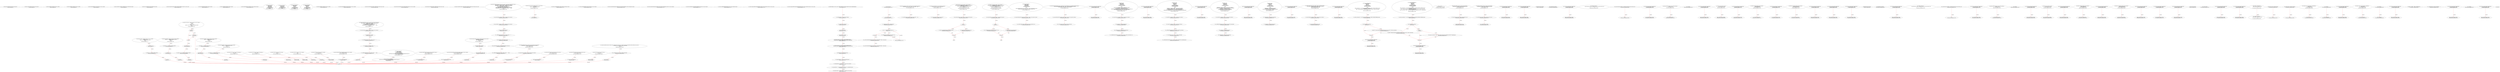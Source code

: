 digraph  {
13 [label="2_ function name() external view returns (string memory);\n13-function_definition-3-3", method="name()", type_label=function_definition];
21 [label="3_ function symbol() external view returns (string memory);\n21-function_definition-4-4", method="symbol()", type_label=function_definition];
29 [label="4_ function granularity() external view returns (uint256);\n29-function_definition-5-5", method="granularity()", type_label=function_definition];
37 [label="5_ function totalSupply() external view returns (uint256);\n37-function_definition-6-6", method="totalSupply()", type_label=function_definition];
45 [label="6_ function balanceOf(address owner) external view returns (uint256);\n45-function_definition-7-7", method="balanceOf(address owner)", type_label=function_definition];
57 [label="7_ function send(address recipient, uint256 amount, bytes calldata data) external;\n57-function_definition-8-8", method="send(address recipient,uint256 amount,bytes calldata data)", type_label=function_definition];
72 [label="8_ function burn(uint256 amount, bytes calldata data) external;\n72-function_definition-9-9", method="burn(uint256 amount,bytes calldata data)", type_label=function_definition];
83 [label="9_ function isOperatorFor(address operator, address tokenHolder) external view returns (bool);\n83-function_definition-10-10", method="isOperatorFor(address operator,address tokenHolder)", type_label=function_definition];
99 [label="10_ function authorizeOperator(address operator) external;\n99-function_definition-11-11", method="authorizeOperator(address operator)", type_label=function_definition];
106 [label="11_ function revokeOperator(address operator) external;\n106-function_definition-12-12", method="revokeOperator(address operator)", type_label=function_definition];
113 [label="12_ function defaultOperators() external view returns (address[] memory);\n113-function_definition-13-13", method="defaultOperators()", type_label=function_definition];
122 [label="13_ function operatorSend(\n        address sender,\n        address recipient,\n        uint256 amount,\n        bytes calldata data,\n        bytes calldata operatorData\n    ) external;\n122-function_definition-14-20", method="operatorSend(address sender,address recipient,uint256 amount,bytes calldata data,bytes calldata operatorData)", type_label=function_definition];
145 [label="20_ function operatorBurn(\n        address account,\n        uint256 amount,\n        bytes calldata data,\n        bytes calldata operatorData\n    ) external;\n145-function_definition-21-26", method="operatorBurn(address account,uint256 amount,bytes calldata data,bytes calldata operatorData)", type_label=function_definition];
257 [label="40_ function tokensReceived(\n        address operator,\n        address from,\n        address to,\n        uint amount,\n        bytes calldata userData,\n        bytes calldata operatorData\n    ) external;\n257-function_definition-41-48", method="tokensReceived(address operator,address from,address to,uint amount,bytes calldata userData,bytes calldata operatorData)", type_label=function_definition];
287 [label="50_ function tokensToSend(\n        address operator,\n        address from,\n        address to,\n        uint amount,\n        bytes calldata userData,\n        bytes calldata operatorData\n    ) external;\n287-function_definition-51-58", method="tokensToSend(address operator,address from,address to,uint amount,bytes calldata userData,bytes calldata operatorData)", type_label=function_definition];
317 [label="60_ function totalSupply() external view returns (uint256);\n317-function_definition-61-61", method="totalSupply()", type_label=function_definition];
325 [label="61_ function balanceOf(address account) external view returns (uint256);\n325-function_definition-62-62", method="balanceOf(address account)", type_label=function_definition];
337 [label="62_ function transfer(address recipient, uint256 amount) external returns (bool);\n337-function_definition-63-63", method="transfer(address recipient,uint256 amount)", type_label=function_definition];
352 [label="63_ function allowance(address owner, address spender) external view returns (uint256);\n352-function_definition-64-64", method="allowance(address owner,address spender)", type_label=function_definition];
368 [label="64_ function approve(address spender, uint256 amount) external returns (bool);\n368-function_definition-65-65", method="approve(address spender,uint256 amount)", type_label=function_definition];
383 [label="65_ function transferFrom(address sender, address recipient, uint256 amount) external returns (bool);\n383-function_definition-66-66", method="transferFrom(address sender,address recipient,uint256 amount)", type_label=function_definition];
433 [label="70_ function add(uint256 a, uint256 b) internal pure returns (uint256) {\n        uint256 c = a + b;\n        require(c >= a, \"SafeMath: addition overflow\");\n        return c;\n    }\n433-function_definition-71-75", method="add(uint256 a,uint256 b)", type_label=function_definition];
450 [label="71_ uint256 c = a + b;\n450-new_variable-72-72", method="add(uint256 a,uint256 b)", type_label=new_variable];
458 [label="72_ require(c >= a, \"SafeMath: addition overflow\");\n458-expression_statement-73-73", method="add(uint256 a,uint256 b)", type_label=expression_statement];
468 [label="73_ return c;\n468-return-74-74", method="add(uint256 a,uint256 b)", type_label=return];
470 [label="75_ function sub(uint256 a, uint256 b) internal pure returns (uint256) {\n        require(b <= a, \"SafeMath: subtraction overflow\");\n        uint256 c = a - b;\n        return c;\n    }\n470-function_definition-76-80", method="sub(uint256 a,uint256 b)", type_label=function_definition];
487 [label="76_ require(b <= a, \"SafeMath: subtraction overflow\");\n487-expression_statement-77-77", method="sub(uint256 a,uint256 b)", type_label=expression_statement];
497 [label="77_ uint256 c = a - b;\n497-new_variable-78-78", method="sub(uint256 a,uint256 b)", type_label=new_variable];
505 [label="78_ return c;\n505-return-79-79", method="sub(uint256 a,uint256 b)", type_label=return];
507 [label="80_ function mul(uint256 a, uint256 b) internal pure returns (uint256) {\n        if (a == 0) {\n            return 0;\n        }\n        uint256 c = a * b;\n        require(c / a == b, \"SafeMath: multiplication overflow\");\n        return c;\n    }\n507-function_definition-81-88", method="mul(uint256 a,uint256 b)", type_label=function_definition];
524 [label="81_ if_a == 0\n524-if-82-84", method="mul(uint256 a,uint256 b)", type_label=if];
3849 [label="81_ end_if", method="mul(uint256 a,uint256 b)", type_label=end_if];
529 [label="82_ return 0;\n529-return-83-83", method="mul(uint256 a,uint256 b)", type_label=return];
531 [label="84_ uint256 c = a * b;\n531-new_variable-85-85", method="mul(uint256 a,uint256 b)", type_label=new_variable];
539 [label="85_ require(c / a == b, \"SafeMath: multiplication overflow\");\n539-expression_statement-86-86", method="mul(uint256 a,uint256 b)", type_label=expression_statement];
551 [label="86_ return c;\n551-return-87-87", method="mul(uint256 a,uint256 b)", type_label=return];
553 [label="88_ function div(uint256 a, uint256 b) internal pure returns (uint256) {\n        require(b > 0, \"SafeMath: division by zero\");\n        uint256 c = a / b;\n        return c;\n    }\n553-function_definition-89-93", method="div(uint256 a,uint256 b)", type_label=function_definition];
570 [label="89_ require(b > 0, \"SafeMath: division by zero\");\n570-expression_statement-90-90", method="div(uint256 a,uint256 b)", type_label=expression_statement];
580 [label="90_ uint256 c = a / b;\n580-new_variable-91-91", method="div(uint256 a,uint256 b)", type_label=new_variable];
588 [label="91_ return c;\n588-return-92-92", method="div(uint256 a,uint256 b)", type_label=return];
590 [label="93_ function mod(uint256 a, uint256 b) internal pure returns (uint256) {\n        require(b != 0, \"SafeMath: modulo by zero\");\n        return a % b;\n    }\n590-function_definition-94-97", method="mod(uint256 a,uint256 b)", type_label=function_definition];
607 [label="94_ require(b != 0, \"SafeMath: modulo by zero\");\n607-expression_statement-95-95", method="mod(uint256 a,uint256 b)", type_label=expression_statement];
617 [label="95_ return a % b;\n617-return-96-96", method="mod(uint256 a,uint256 b)", type_label=return];
624 [label="99_ function isContract(address account) internal view returns (bool) {\n        uint256 size;\n        assembly { size := extcodesize(account) }\n        return size > 0;\n    }\n624-function_definition-100-104", method="isContract(address account)", type_label=function_definition];
637 [label="100_ uint256 size;\n637-new_variable-101-101", method="isContract(address account)", type_label=new_variable];
652 [label="102_ return size > 0;\n652-return-103-103", method="isContract(address account)", type_label=return];
659 [label="106_ function setManager(address account, address newManager) external;\n659-function_definition-107-107", method="setManager(address account,address newManager)", type_label=function_definition];
670 [label="107_ function getManager(address account) external view returns (address);\n670-function_definition-108-108", method="getManager(address account)", type_label=function_definition];
682 [label="108_ function setInterfaceImplementer(address account, bytes32 interfaceHash, address implementer) external;\n682-function_definition-109-109", method="setInterfaceImplementer(address account,bytes32 interfaceHash,address implementer)", type_label=function_definition];
697 [label="109_ function getInterfaceImplementer(address account, bytes32 interfaceHash) external view returns (address);\n697-function_definition-110-110", method="getInterfaceImplementer(address account,bytes32 interfaceHash)", type_label=function_definition];
713 [label="110_ function interfaceHash(string calldata interfaceName) external pure returns (bytes32);\n713-function_definition-111-111", method="interfaceHash(string calldata interfaceName)", type_label=function_definition];
725 [label="111_ function updateERC165Cache(address account, bytes4 interfaceId) external;\n725-function_definition-112-112", method="updateERC165Cache(address account,bytes4 interfaceId)", type_label=function_definition];
736 [label="112_ function implementsERC165Interface(address account, bytes4 interfaceId) external view returns (bool);\n736-function_definition-113-113", method="implementsERC165Interface(address account,bytes4 interfaceId)", type_label=function_definition];
752 [label="113_ function implementsERC165InterfaceNoCache(address account, bytes4 interfaceId) external view returns (bool);\n752-function_definition-114-114", method="implementsERC165InterfaceNoCache(address account,bytes4 interfaceId)", type_label=function_definition];
811 [label="120_ IERC1820Registry private _erc1820 = IERC1820Registry(0x1820a4B7618BdE71Dce8cdc73aAB6C95905faD24);\n811-new_variable-121-121", method="", type_label=new_variable];
821 [label="121_ mapping(address => uint256) private _balances;\n821-new_variable-122-122", method="", type_label=new_variable];
828 [label="122_ uint256 private _totalSupply;\n828-new_variable-123-123", method="", type_label=new_variable];
833 [label="123_ string private _name;\n833-new_variable-124-124", method="", type_label=new_variable];
838 [label="124_ string private _symbol;\n838-new_variable-125-125", method="", type_label=new_variable];
843 [label="125_ bytes32 constant private TOKENS_SENDER_INTERFACE_HASH =\n        0x29ddb589b1fb5fc7cf394961c1adf5f8c6454761adf795e67fe149f658abe895;\n843-new_variable-126-127", method="", type_label=new_variable];
849 [label="127_ bytes32 constant private TOKENS_RECIPIENT_INTERFACE_HASH =\n        0xb281fc8c12954d22544db45de3159a39272895b169a852b314f9cc762e44c53b;\n849-new_variable-128-129", method="", type_label=new_variable];
855 [label="129_ address[] private _defaultOperatorsArray;\n855-new_variable-130-130", method="", type_label=new_variable];
861 [label="130_ mapping(address => bool) private _defaultOperators;\n861-new_variable-131-131", method="", type_label=new_variable];
868 [label="131_ mapping(address => mapping(address => bool)) private _operators;\n868-new_variable-132-132", method="", type_label=new_variable];
877 [label="132_ mapping(address => mapping(address => bool)) private _revokedDefaultOperators;\n877-new_variable-133-133", method="", type_label=new_variable];
886 [label="133_ mapping (address => mapping (address => uint256)) private _allowances;\n886-new_variable-134-134", method="", type_label=new_variable];
910 [label="139_ _name = name;\n910-expression_statement-140-140", method="", type_label=expression_statement];
914 [label="140_ _symbol = symbol;\n914-expression_statement-141-141", method="", type_label=expression_statement];
918 [label="141_ _defaultOperatorsArray = defaultOperators;\n918-expression_statement-142-142", method="", type_label=expression_statement];
922 [label="142_ for(i < _defaultOperatorsArray.length;;i++)\n922-for-143-145", method="", type_label=for];
4247 [label="142_ end_loop", method="", type_label=end_loop];
935 [label="142_ i++\n935-expression_statement-143-143", method="", type_label=expression_statement];
938 [label="143_ _defaultOperators[_defaultOperatorsArray[i]] = true;\n938-expression_statement-144-144", method="", type_label=expression_statement];
947 [label="145_ _erc1820.setInterfaceImplementer(address(this), keccak256(\"ERC777Token\"), address(this));\n947-expression_statement-146-146", method="", type_label=expression_statement];
966 [label="146_ _erc1820.setInterfaceImplementer(address(this), keccak256(\"ERC20Token\"), address(this));\n966-expression_statement-147-147", method="", type_label=expression_statement];
985 [label="148_ function name() public view returns (string memory) {\n        return _name;\n    }\n985-function_definition-149-151", method="name()", type_label=function_definition];
994 [label="149_ return _name;\n994-return-150-150", method="name()", type_label=return];
996 [label="151_ function symbol() public view returns (string memory) {\n        return _symbol;\n    }\n996-function_definition-152-154", method="symbol()", type_label=function_definition];
1005 [label="152_ return _symbol;\n1005-return-153-153", method="symbol()", type_label=return];
1007 [label="154_ function decimals() public pure returns (uint8) {\n        return 18;\n    }\n1007-function_definition-155-157", method="decimals()", type_label=function_definition];
1016 [label="155_ return 18;\n1016-return-156-156", method="decimals()", type_label=return];
1018 [label="157_ function granularity() public view returns (uint256) {\n        return 1;\n    }\n1018-function_definition-158-160", method="granularity()", type_label=function_definition];
1027 [label="158_ return 1;\n1027-return-159-159", method="granularity()", type_label=return];
1029 [label="160_ function totalSupply() public view returns (uint256) {\n        return _totalSupply;\n    }\n1029-function_definition-161-163", method="totalSupply()", type_label=function_definition];
1038 [label="161_ return _totalSupply;\n1038-return-162-162", method="totalSupply()", type_label=return];
1040 [label="163_ function balanceOf(address tokenHolder) public view returns (uint256) {\n        return _balances[tokenHolder];\n    }\n1040-function_definition-164-166", method="balanceOf(address tokenHolder)", type_label=function_definition];
1053 [label="164_ return _balances[tokenHolder];\n1053-return-165-165", method="balanceOf(address tokenHolder)", type_label=return];
1057 [label="166_ function send(address recipient, uint256 amount, bytes calldata data) external {\n        _send(msg.sender, msg.sender, recipient, amount, data, \"\", true);\n    }\n1057-function_definition-167-169", method="send(address recipient,uint256 amount,bytes calldata data)", type_label=function_definition];
1073 [label="167_ _send(msg.sender, msg.sender, recipient, amount, data, \"\", true);\n1073-expression_statement-168-168", method="send(address recipient,uint256 amount,bytes calldata data)", type_label=expression_statement];
1096 [label="169_ function transfer(address recipient, uint256 amount) external returns (bool) {\n        require(recipient != address(0), \"ERC777: transfer to the zero address\");\n        address from = msg.sender;\n        _callTokensToSend(from, from, recipient, amount, \"\", \"\");\n        _move(from, from, recipient, amount, \"\", \"\");\n        _callTokensReceived(from, from, recipient, amount, \"\", \"\", false);\n        return true;\n    }\n1096-function_definition-170-177", method="transfer(address recipient,uint256 amount)", type_label=function_definition];
1112 [label="170_ require(recipient != address(0), \"ERC777: transfer to the zero address\");\n1112-expression_statement-171-171", method="transfer(address recipient,uint256 amount)", type_label=expression_statement];
1124 [label="171_ address from = msg.sender;\n1124-new_variable-172-172", method="transfer(address recipient,uint256 amount)", type_label=new_variable];
1132 [label="172_ _callTokensToSend(from, from, recipient, amount, \"\", \"\");\n1132-expression_statement-173-173", method="transfer(address recipient,uint256 amount)", type_label=expression_statement];
1149 [label="173_ _move(from, from, recipient, amount, \"\", \"\");\n1149-expression_statement-174-174", method="transfer(address recipient,uint256 amount)", type_label=expression_statement];
1166 [label="174_ _callTokensReceived(from, from, recipient, amount, \"\", \"\", false);\n1166-expression_statement-175-175", method="transfer(address recipient,uint256 amount)", type_label=expression_statement];
1186 [label="175_ return true;\n1186-return-176-176", method="transfer(address recipient,uint256 amount)", type_label=return];
1189 [label="177_ function burn(uint256 amount, bytes calldata data) external {\n        _burn(msg.sender, msg.sender, amount, data, \"\");\n    }\n1189-function_definition-178-180", method="burn(uint256 amount,bytes calldata data)", type_label=function_definition];
1201 [label="178_ _burn(msg.sender, msg.sender, amount, data, \"\");\n1201-expression_statement-179-179", method="burn(uint256 amount,bytes calldata data)", type_label=expression_statement];
1219 [label="180_ function isOperatorFor(\n        address operator,\n        address tokenHolder\n    ) public view returns (bool) {\n        return operator == tokenHolder ||\n            (_defaultOperators[operator] && !_revokedDefaultOperators[tokenHolder][operator]) ||\n            _operators[tokenHolder][operator];\n    }\n1219-function_definition-181-188", method="isOperatorFor(address operator,address tokenHolder)", type_label=function_definition];
1236 [label="184_ return operator == tokenHolder ||\n            (_defaultOperators[operator] && !_revokedDefaultOperators[tokenHolder][operator]) ||\n            _operators[tokenHolder][operator];\n1236-return-185-187", method="isOperatorFor(address operator,address tokenHolder)", type_label=return];
1258 [label="188_ function authorizeOperator(address operator) external {\n        require(msg.sender != operator, \"ERC777: authorizing self as operator\");\n        if (_defaultOperators[operator]) {\n            delete _revokedDefaultOperators[msg.sender][operator];\n        } else {\n            _operators[msg.sender][operator] = true;\n        }\n        emit AuthorizedOperator(operator, msg.sender);\n    }\n1258-function_definition-189-197", method="authorizeOperator(address operator)", type_label=function_definition];
1266 [label="189_ require(msg.sender != operator, \"ERC777: authorizing self as operator\");\n1266-expression_statement-190-190", method="authorizeOperator(address operator)", type_label=expression_statement];
1278 [label="190_ if\n1278-if-191-195", method="authorizeOperator(address operator)", type_label=if];
4603 [label="190_ end_if", method="authorizeOperator(address operator)", type_label=end_if];
1283 [label="191_ delete _revokedDefaultOperators[msg.sender][operator];\n1283-expression_statement-192-192", method="authorizeOperator(address operator)", type_label=expression_statement];
1293 [label="193_ _operators[msg.sender][operator] = true;\n1293-expression_statement-194-194", method="authorizeOperator(address operator)", type_label=expression_statement];
1312 [label="197_ function revokeOperator(address operator) external {\n        require(operator != msg.sender, \"ERC777: revoking self as operator\");\n        if (_defaultOperators[operator]) {\n            _revokedDefaultOperators[msg.sender][operator] = true;\n        } else {\n            delete _operators[msg.sender][operator];\n        }\n        emit RevokedOperator(operator, msg.sender);\n    }\n1312-function_definition-198-206", method="revokeOperator(address operator)", type_label=function_definition];
1320 [label="198_ require(operator != msg.sender, \"ERC777: revoking self as operator\");\n1320-expression_statement-199-199", method="revokeOperator(address operator)", type_label=expression_statement];
1332 [label="199_ if\n1332-if-200-204", method="revokeOperator(address operator)", type_label=if];
4657 [label="199_ end_if", method="revokeOperator(address operator)", type_label=end_if];
1337 [label="200_ _revokedDefaultOperators[msg.sender][operator] = true;\n1337-expression_statement-201-201", method="revokeOperator(address operator)", type_label=expression_statement];
1349 [label="202_ delete _operators[msg.sender][operator];\n1349-expression_statement-203-203", method="revokeOperator(address operator)", type_label=expression_statement];
1366 [label="206_ function defaultOperators() public view returns (address[] memory) {\n        return _defaultOperatorsArray;\n    }\n1366-function_definition-207-209", method="defaultOperators()", type_label=function_definition];
1376 [label="207_ return _defaultOperatorsArray;\n1376-return-208-208", method="defaultOperators()", type_label=return];
1378 [label="209_ function operatorSend(\n        address sender,\n        address recipient,\n        uint256 amount,\n        bytes calldata data,\n        bytes calldata operatorData\n    )\n    external\n    {\n        require(isOperatorFor(msg.sender, sender), \"ERC777: caller is not an operator for holder\");\n        _send(msg.sender, sender, recipient, amount, data, operatorData, true);\n    }\n1378-function_definition-210-221", method="operatorSend(address sender,address recipient,uint256 amount,bytes calldata data,bytes calldata operatorData)", type_label=function_definition];
1402 [label="218_ require(isOperatorFor(msg.sender, sender), \"ERC777: caller is not an operator for holder\");\n1402-expression_statement-219-219", method="operatorSend(address sender,address recipient,uint256 amount,bytes calldata data,bytes calldata operatorData)", type_label=expression_statement];
1417 [label="219_ _send(msg.sender, sender, recipient, amount, data, operatorData, true);\n1417-expression_statement-220-220", method="operatorSend(address sender,address recipient,uint256 amount,bytes calldata data,bytes calldata operatorData)", type_label=expression_statement];
1437 [label="221_ function operatorBurn(address account, uint256 amount, bytes calldata data, bytes calldata operatorData) external {\n        require(isOperatorFor(msg.sender, account), \"ERC777: caller is not an operator for holder\");\n        _burn(msg.sender, account, amount, data, operatorData);\n    }\n1437-function_definition-222-225", method="operatorBurn(address account,uint256 amount,bytes calldata data,bytes calldata operatorData)", type_label=function_definition];
1457 [label="222_ require(isOperatorFor(msg.sender, account), \"ERC777: caller is not an operator for holder\");\n1457-expression_statement-223-223", method="operatorBurn(address account,uint256 amount,bytes calldata data,bytes calldata operatorData)", type_label=expression_statement];
1472 [label="223_ _burn(msg.sender, account, amount, data, operatorData);\n1472-expression_statement-224-224", method="operatorBurn(address account,uint256 amount,bytes calldata data,bytes calldata operatorData)", type_label=expression_statement];
1487 [label="225_ function allowance(address holder, address spender) public view returns (uint256) {\n        return _allowances[holder][spender];\n    }\n1487-function_definition-226-228", method="allowance(address holder,address spender)", type_label=function_definition];
1504 [label="226_ return _allowances[holder][spender];\n1504-return-227-227", method="allowance(address holder,address spender)", type_label=return];
1510 [label="228_ function approve(address spender, uint256 value) external returns (bool) {\n        address holder = msg.sender;\n        _approve(holder, spender, value);\n        return true;\n    }\n1510-function_definition-229-233", method="approve(address spender,uint256 value)", type_label=function_definition];
1526 [label="229_ address holder = msg.sender;\n1526-new_variable-230-230", method="approve(address spender,uint256 value)", type_label=new_variable];
1534 [label="230_ _approve(holder, spender, value);\n1534-expression_statement-231-231", method="approve(address spender,uint256 value)", type_label=expression_statement];
1543 [label="231_ return true;\n1543-return-232-232", method="approve(address spender,uint256 value)", type_label=return];
1546 [label="233_ function transferFrom(address holder, address recipient, uint256 amount) external returns (bool) {\n        require(recipient != address(0), \"ERC777: transfer to the zero address\");\n        require(holder != address(0), \"ERC777: transfer from the zero address\");\n        address spender = msg.sender;\n        _callTokensToSend(spender, holder, recipient, amount, \"\", \"\");\n        _move(spender, holder, recipient, amount, \"\", \"\");\n        _approve(holder, spender, _allowances[holder][spender].sub(amount));\n        _callTokensReceived(spender, holder, recipient, amount, \"\", \"\", false);\n        return true;\n    }\n1546-function_definition-234-243", method="transferFrom(address holder,address recipient,uint256 amount)", type_label=function_definition];
1566 [label="234_ require(recipient != address(0), \"ERC777: transfer to the zero address\");\n1566-expression_statement-235-235", method="transferFrom(address holder,address recipient,uint256 amount)", type_label=expression_statement];
1578 [label="235_ require(holder != address(0), \"ERC777: transfer from the zero address\");\n1578-expression_statement-236-236", method="transferFrom(address holder,address recipient,uint256 amount)", type_label=expression_statement];
1590 [label="236_ address spender = msg.sender;\n1590-new_variable-237-237", method="transferFrom(address holder,address recipient,uint256 amount)", type_label=new_variable];
1598 [label="237_ _callTokensToSend(spender, holder, recipient, amount, \"\", \"\");\n1598-expression_statement-238-238", method="transferFrom(address holder,address recipient,uint256 amount)", type_label=expression_statement];
1615 [label="238_ _move(spender, holder, recipient, amount, \"\", \"\");\n1615-expression_statement-239-239", method="transferFrom(address holder,address recipient,uint256 amount)", type_label=expression_statement];
1632 [label="239_ _approve(holder, spender, _allowances[holder][spender].sub(amount));\n1632-expression_statement-240-240", method="transferFrom(address holder,address recipient,uint256 amount)", type_label=expression_statement];
1650 [label="240_ _callTokensReceived(spender, holder, recipient, amount, \"\", \"\", false);\n1650-expression_statement-241-241", method="transferFrom(address holder,address recipient,uint256 amount)", type_label=expression_statement];
1670 [label="241_ return true;\n1670-return-242-242", method="transferFrom(address holder,address recipient,uint256 amount)", type_label=return];
1673 [label="243_ function bug_unchk_send18() payable public{\n      msg.sender.transfer(1 ether);}\n1673-function_definition-244-245", method="bug_unchk_send18()", type_label=function_definition];
1678 [label="244_ msg.sender.transfer(1 ether);\n1678-expression_statement-245-245", method="bug_unchk_send18()", type_label=expression_statement];
1688 [label="245_ function _mint(\n        address operator,\n        address account,\n        uint256 amount,\n        bytes memory userData,\n        bytes memory operatorData\n    )\n    internal\n    {\n        require(account != address(0), \"ERC777: mint to the zero address\");\n        _totalSupply = _totalSupply.add(amount);\n        _balances[account] = _balances[account].add(amount);\n        _callTokensReceived(operator, address(0), account, amount, userData, operatorData, true);\n        emit Minted(operator, account, amount, userData, operatorData);\n        emit Transfer(address(0), account, amount);\n    }\n1688-function_definition-246-261", method="_mint(address operator,address account,uint256 amount,bytes memory userData,bytes memory operatorData)", type_label=function_definition];
1712 [label="254_ require(account != address(0), \"ERC777: mint to the zero address\");\n1712-expression_statement-255-255", method="_mint(address operator,address account,uint256 amount,bytes memory userData,bytes memory operatorData)", type_label=expression_statement];
1724 [label="255_ _totalSupply = _totalSupply.add(amount);\n1724-expression_statement-256-256", method="_mint(address operator,address account,uint256 amount,bytes memory userData,bytes memory operatorData)", type_label=expression_statement];
1733 [label="256_ _balances[account] = _balances[account].add(amount);\n1733-expression_statement-257-257", method="_mint(address operator,address account,uint256 amount,bytes memory userData,bytes memory operatorData)", type_label=expression_statement];
1746 [label="257_ _callTokensReceived(operator, address(0), account, amount, userData, operatorData, true);\n1746-expression_statement-258-258", method="_mint(address operator,address account,uint256 amount,bytes memory userData,bytes memory operatorData)", type_label=expression_statement];
1788 [label="261_ function bug_unchk_send29() payable public{\n      msg.sender.transfer(1 ether);}\n1788-function_definition-262-263", method="bug_unchk_send29()", type_label=function_definition];
1793 [label="262_ msg.sender.transfer(1 ether);\n1793-expression_statement-263-263", method="bug_unchk_send29()", type_label=expression_statement];
1803 [label="263_ function _send(\n        address operator,\n        address from,\n        address to,\n        uint256 amount,\n        bytes memory userData,\n        bytes memory operatorData,\n        bool requireReceptionAck\n    )\n        private\n    {\n        require(from != address(0), \"ERC777: send from the zero address\");\n        require(to != address(0), \"ERC777: send to the zero address\");\n        _callTokensToSend(operator, from, to, amount, userData, operatorData);\n        _move(operator, from, to, amount, userData, operatorData);\n        _callTokensReceived(operator, from, to, amount, userData, operatorData, requireReceptionAck);\n    }\n1803-function_definition-264-280", method="_send(address operator,address from,address to,uint256 amount,bytes memory userData,bytes memory operatorData,bool requireReceptionAck)", type_label=function_definition];
1835 [label="274_ require(from != address(0), \"ERC777: send from the zero address\");\n1835-expression_statement-275-275", method="_send(address operator,address from,address to,uint256 amount,bytes memory userData,bytes memory operatorData,bool requireReceptionAck)", type_label=expression_statement];
1847 [label="275_ require(to != address(0), \"ERC777: send to the zero address\");\n1847-expression_statement-276-276", method="_send(address operator,address from,address to,uint256 amount,bytes memory userData,bytes memory operatorData,bool requireReceptionAck)", type_label=expression_statement];
1859 [label="276_ _callTokensToSend(operator, from, to, amount, userData, operatorData);\n1859-expression_statement-277-277", method="_send(address operator,address from,address to,uint256 amount,bytes memory userData,bytes memory operatorData,bool requireReceptionAck)", type_label=expression_statement];
1874 [label="277_ _move(operator, from, to, amount, userData, operatorData);\n1874-expression_statement-278-278", method="_send(address operator,address from,address to,uint256 amount,bytes memory userData,bytes memory operatorData,bool requireReceptionAck)", type_label=expression_statement];
1889 [label="278_ _callTokensReceived(operator, from, to, amount, userData, operatorData, requireReceptionAck);\n1889-expression_statement-279-279", method="_send(address operator,address from,address to,uint256 amount,bytes memory userData,bytes memory operatorData,bool requireReceptionAck)", type_label=expression_statement];
1906 [label="280_ function bug_unchk_send6() payable public{\n      msg.sender.transfer(1 ether);}\n1906-function_definition-281-282", method="bug_unchk_send6()", type_label=function_definition];
1911 [label="281_ msg.sender.transfer(1 ether);\n1911-expression_statement-282-282", method="bug_unchk_send6()", type_label=expression_statement];
1921 [label="282_ function _burn(\n        address operator,\n        address from,\n        uint256 amount,\n        bytes memory data,\n        bytes memory operatorData\n    )\n        private\n    {\n        require(from != address(0), \"ERC777: burn from the zero address\");\n        _callTokensToSend(operator, from, address(0), amount, data, operatorData);\n        _totalSupply = _totalSupply.sub(amount);\n        _balances[from] = _balances[from].sub(amount);\n        emit Burned(operator, from, amount, data, operatorData);\n        emit Transfer(from, address(0), amount);\n    }\n1921-function_definition-283-298", method="_burn(address operator,address from,uint256 amount,bytes memory data,bytes memory operatorData)", type_label=function_definition];
1945 [label="291_ require(from != address(0), \"ERC777: burn from the zero address\");\n1945-expression_statement-292-292", method="_burn(address operator,address from,uint256 amount,bytes memory data,bytes memory operatorData)", type_label=expression_statement];
1957 [label="292_ _callTokensToSend(operator, from, address(0), amount, data, operatorData);\n1957-expression_statement-293-293", method="_burn(address operator,address from,uint256 amount,bytes memory data,bytes memory operatorData)", type_label=expression_statement];
1974 [label="293_ _totalSupply = _totalSupply.sub(amount);\n1974-expression_statement-294-294", method="_burn(address operator,address from,uint256 amount,bytes memory data,bytes memory operatorData)", type_label=expression_statement];
1983 [label="294_ _balances[from] = _balances[from].sub(amount);\n1983-expression_statement-295-295", method="_burn(address operator,address from,uint256 amount,bytes memory data,bytes memory operatorData)", type_label=expression_statement];
2018 [label="298_ function bug_unchk_send16() payable public{\n      msg.sender.transfer(1 ether);}\n2018-function_definition-299-300", method="bug_unchk_send16()", type_label=function_definition];
2023 [label="299_ msg.sender.transfer(1 ether);\n2023-expression_statement-300-300", method="bug_unchk_send16()", type_label=expression_statement];
2033 [label="300_ function _move(\n        address operator,\n        address from,\n        address to,\n        uint256 amount,\n        bytes memory userData,\n        bytes memory operatorData\n    )\n        private\n    {\n        _balances[from] = _balances[from].sub(amount);\n        _balances[to] = _balances[to].add(amount);\n        emit Sent(operator, from, to, amount, userData, operatorData);\n        emit Transfer(from, to, amount);\n    }\n2033-function_definition-301-315", method="_move(address operator,address from,address to,uint256 amount,bytes memory userData,bytes memory operatorData)", type_label=function_definition];
2061 [label="310_ _balances[from] = _balances[from].sub(amount);\n2061-expression_statement-311-311", method="_move(address operator,address from,address to,uint256 amount,bytes memory userData,bytes memory operatorData)", type_label=expression_statement];
2074 [label="311_ _balances[to] = _balances[to].add(amount);\n2074-expression_statement-312-312", method="_move(address operator,address from,address to,uint256 amount,bytes memory userData,bytes memory operatorData)", type_label=expression_statement];
2109 [label="315_ function bug_unchk_send24() payable public{\n      msg.sender.transfer(1 ether);}\n2109-function_definition-316-317", method="bug_unchk_send24()", type_label=function_definition];
2114 [label="316_ msg.sender.transfer(1 ether);\n2114-expression_statement-317-317", method="bug_unchk_send24()", type_label=expression_statement];
2124 [label="317_ function _approve(address holder, address spender, uint256 value) private {\n        require(spender != address(0), \"ERC777: approve to the zero address\");\n        _allowances[holder][spender] = value;\n        emit Approval(holder, spender, value);\n    }\n2124-function_definition-318-322", method="_approve(address holder,address spender,uint256 value)", type_label=function_definition];
2140 [label="318_ require(spender != address(0), \"ERC777: approve to the zero address\");\n2140-expression_statement-319-319", method="_approve(address holder,address spender,uint256 value)", type_label=expression_statement];
2152 [label="319_ _allowances[holder][spender] = value;\n2152-expression_statement-320-320", method="_approve(address holder,address spender,uint256 value)", type_label=expression_statement];
2168 [label="322_ function bug_unchk_send5() payable public{\n      msg.sender.transfer(1 ether);}\n2168-function_definition-323-324", method="bug_unchk_send5()", type_label=function_definition];
2173 [label="323_ msg.sender.transfer(1 ether);\n2173-expression_statement-324-324", method="bug_unchk_send5()", type_label=expression_statement];
2183 [label="324_ function _callTokensToSend(\n        address operator,\n        address from,\n        address to,\n        uint256 amount,\n        bytes memory userData,\n        bytes memory operatorData\n    )\n        private\n    {\n        address implementer = _erc1820.getInterfaceImplementer(from, TOKENS_SENDER_INTERFACE_HASH);\n        if (implementer != address(0)) {\n            IERC777Sender(implementer).tokensToSend(operator, from, to, amount, userData, operatorData);\n        }\n    }\n2183-function_definition-325-339", method="_callTokensToSend(address operator,address from,address to,uint256 amount,bytes memory userData,bytes memory operatorData)", type_label=function_definition];
2211 [label="334_ address implementer = _erc1820.getInterfaceImplementer(from, TOKENS_SENDER_INTERFACE_HASH);\n2211-new_variable-335-335", method="_callTokensToSend(address operator,address from,address to,uint256 amount,bytes memory userData,bytes memory operatorData)", type_label=new_variable];
2224 [label="335_ if_implementer != address(0)\n2224-if-336-338", method="_callTokensToSend(address operator,address from,address to,uint256 amount,bytes memory userData,bytes memory operatorData)", type_label=if];
5549 [label="335_ end_if", method="_callTokensToSend(address operator,address from,address to,uint256 amount,bytes memory userData,bytes memory operatorData)", type_label=end_if];
2231 [label="336_ IERC777Sender(implementer).tokensToSend(operator, from, to, amount, userData, operatorData);\n2231-expression_statement-337-337", method="_callTokensToSend(address operator,address from,address to,uint256 amount,bytes memory userData,bytes memory operatorData)", type_label=expression_statement];
2251 [label="339_ function bug_unchk_send15() payable public{\n      msg.sender.transfer(1 ether);}\n2251-function_definition-340-341", method="bug_unchk_send15()", type_label=function_definition];
2256 [label="340_ msg.sender.transfer(1 ether);\n2256-expression_statement-341-341", method="bug_unchk_send15()", type_label=expression_statement];
2266 [label="341_ function _callTokensReceived(\n        address operator,\n        address from,\n        address to,\n        uint256 amount,\n        bytes memory userData,\n        bytes memory operatorData,\n        bool requireReceptionAck\n    )\n        private\n    {\n        address implementer = _erc1820.getInterfaceImplementer(to, TOKENS_RECIPIENT_INTERFACE_HASH);\n        if (implementer != address(0)) {\n            IERC777Recipient(implementer).tokensReceived(operator, from, to, amount, userData, operatorData);\n        } else if (requireReceptionAck) {\n            require(!to.isContract(), \"ERC777: token recipient contract has no implementer for ERC777TokensRecipient\");\n        }\n    }\n2266-function_definition-342-359", method="_callTokensReceived(address operator,address from,address to,uint256 amount,bytes memory userData,bytes memory operatorData,bool requireReceptionAck)", type_label=function_definition];
2298 [label="352_ address implementer = _erc1820.getInterfaceImplementer(to, TOKENS_RECIPIENT_INTERFACE_HASH);\n2298-new_variable-353-353", method="_callTokensReceived(address operator,address from,address to,uint256 amount,bytes memory userData,bytes memory operatorData,bool requireReceptionAck)", type_label=new_variable];
2311 [label="353_ if_implementer != address(0)\n2311-if-354-358", method="_callTokensReceived(address operator,address from,address to,uint256 amount,bytes memory userData,bytes memory operatorData,bool requireReceptionAck)", type_label=if];
5636 [label="353_ end_if", method="_callTokensReceived(address operator,address from,address to,uint256 amount,bytes memory userData,bytes memory operatorData,bool requireReceptionAck)", type_label=end_if];
2318 [label="354_ IERC777Recipient(implementer).tokensReceived(operator, from, to, amount, userData, operatorData);\n2318-expression_statement-355-355", method="_callTokensReceived(address operator,address from,address to,uint256 amount,bytes memory userData,bytes memory operatorData,bool requireReceptionAck)", type_label=expression_statement];
2338 [label="355_ if\n2338-if-356-358", method="_callTokensReceived(address operator,address from,address to,uint256 amount,bytes memory userData,bytes memory operatorData,bool requireReceptionAck)", type_label=if];
2341 [label="356_ require(!to.isContract(), \"ERC777: token recipient contract has no implementer for ERC777TokensRecipient\");\n2341-expression_statement-357-357", method="_callTokensReceived(address operator,address from,address to,uint256 amount,bytes memory userData,bytes memory operatorData,bool requireReceptionAck)", type_label=expression_statement];
2353 [label="359_ function bug_unchk_send28() payable public{\n      msg.sender.transfer(1 ether);}\n2353-function_definition-360-361", method="bug_unchk_send28()", type_label=function_definition];
2358 [label="360_ msg.sender.transfer(1 ether);\n2358-expression_statement-361-361", method="bug_unchk_send28()", type_label=expression_statement];
2371 [label="363_ struct Role {\n        mapping (address => bool) bearer;\n    }\n2371-expression_statement-364-366", method="Role()", type_label=expression_statement];
2379 [label="366_ function add(Role storage role, address account) internal {\n        require(!has(role, account), \"Roles: account already has role\");\n        role.bearer[account] = true;\n    }\n2379-function_definition-367-370", method="add(Role storage role,address account)", type_label=function_definition];
2392 [label="367_ require(!has(role, account), \"Roles: account already has role\");\n2392-expression_statement-368-368", method="add(Role storage role,address account)", type_label=expression_statement];
2406 [label="368_ role.bearer[account] = true;\n2406-expression_statement-369-369", method="add(Role storage role,address account)", type_label=expression_statement];
2415 [label="370_ function remove(Role storage role, address account) internal {\n        require(has(role, account), \"Roles: account does not have role\");\n        role.bearer[account] = false;\n    }\n2415-function_definition-371-374", method="remove(Role storage role,address account)", type_label=function_definition];
2428 [label="371_ require(has(role, account), \"Roles: account does not have role\");\n2428-expression_statement-372-372", method="remove(Role storage role,address account)", type_label=expression_statement];
2441 [label="372_ role.bearer[account] = false;\n2441-expression_statement-373-373", method="remove(Role storage role,address account)", type_label=expression_statement];
2450 [label="374_ function has(Role storage role, address account) internal view returns (bool) {\n        require(account != address(0), \"Roles: account is the zero address\");\n        return role.bearer[account];\n    }\n2450-function_definition-375-378", method="has(Role storage role,address account)", type_label=function_definition];
2468 [label="375_ require(account != address(0), \"Roles: account is the zero address\");\n2468-expression_statement-376-376", method="has(Role storage role,address account)", type_label=expression_statement];
2480 [label="376_ return role.bearer[account];\n2480-return-377-377", method="has(Role storage role,address account)", type_label=return];
2496 [label="381_ function bug_unchk_send14() payable public{\n      msg.sender.transfer(1 ether);}\n2496-function_definition-382-383", method="bug_unchk_send14()", type_label=function_definition];
2501 [label="382_ msg.sender.transfer(1 ether);\n2501-expression_statement-383-383", method="bug_unchk_send14()", type_label=expression_statement];
2517 [label="384_ function bug_unchk_send30() payable public{\n      msg.sender.transfer(1 ether);}\n2517-function_definition-385-386", method="bug_unchk_send30()", type_label=function_definition];
2522 [label="385_ msg.sender.transfer(1 ether);\n2522-expression_statement-386-386", method="bug_unchk_send30()", type_label=expression_statement];
2538 [label="387_ Roles.Role private _minters;\n2538-new_variable-388-388", method="", type_label=new_variable];
2547 [label="389_ _addMinter(msg.sender);\n2547-expression_statement-390-390", method="", type_label=expression_statement];
2554 [label="391_ function bug_unchk_send21() payable public{\n      msg.sender.transfer(1 ether);}\n2554-function_definition-392-393", method="bug_unchk_send21()", type_label=function_definition];
2559 [label="392_ msg.sender.transfer(1 ether);\n2559-expression_statement-393-393", method="bug_unchk_send21()", type_label=expression_statement];
2569 [label="393_ modifier onlyMinter() {\n        require(isMinter(msg.sender), \"MinterRole: caller does not have the Minter role\");\n        _;\n    }\n2569-expression_statement-394-397", method="", type_label=expression_statement];
2572 [label="394_ require(isMinter(msg.sender), \"MinterRole: caller does not have the Minter role\");\n2572-expression_statement-395-395", method="", type_label=expression_statement];
2585 [label="395_ _;\n2585-expression_statement-396-396", method="", type_label=expression_statement];
2587 [label="397_ function isMinter(address account) public view returns (bool) {\n        return _minters.has(account);\n    }\n2587-function_definition-398-400", method="isMinter(address account)", type_label=function_definition];
2600 [label="398_ return _minters.has(account);\n2600-return-399-399", method="isMinter(address account)", type_label=return];
2607 [label="400_ function bug_unchk_send10() payable public{\n      msg.sender.transfer(1 ether);}\n2607-function_definition-401-402", method="bug_unchk_send10()", type_label=function_definition];
2612 [label="401_ msg.sender.transfer(1 ether);\n2612-expression_statement-402-402", method="bug_unchk_send10()", type_label=expression_statement];
2622 [label="402_ function addMinter(address account) public onlyMinter {\n        _addMinter(account);\n    }\n2622-function_definition-403-405", method="addMinter(address account)", type_label=function_definition];
2629 [label="402_ onlyMinter\n2629-expression_statement-403-403", method="addMinter(address account)", type_label=expression_statement];
2632 [label="403_ _addMinter(account);\n2632-expression_statement-404-404", method="addMinter(address account)", type_label=expression_statement];
2637 [label="405_ function bug_unchk_send22() payable public{\n      msg.sender.transfer(1 ether);}\n2637-function_definition-406-407", method="bug_unchk_send22()", type_label=function_definition];
2642 [label="406_ msg.sender.transfer(1 ether);\n2642-expression_statement-407-407", method="bug_unchk_send22()", type_label=expression_statement];
2652 [label="407_ function renounceMinter() public {\n        _removeMinter(msg.sender);\n    }\n2652-function_definition-408-410", method="renounceMinter()", type_label=function_definition];
2656 [label="408_ _removeMinter(msg.sender);\n2656-expression_statement-409-409", method="renounceMinter()", type_label=expression_statement];
2663 [label="410_ function bug_unchk_send12() payable public{\n      msg.sender.transfer(1 ether);}\n2663-function_definition-411-412", method="bug_unchk_send12()", type_label=function_definition];
2668 [label="411_ msg.sender.transfer(1 ether);\n2668-expression_statement-412-412", method="bug_unchk_send12()", type_label=expression_statement];
2678 [label="412_ function _addMinter(address account) internal {\n        _minters.add(account);\n        emit MinterAdded(account);\n    }\n2678-function_definition-413-416", method="_addMinter(address account)", type_label=function_definition];
2686 [label="413_ _minters.add(account);\n2686-expression_statement-414-414", method="_addMinter(address account)", type_label=expression_statement];
2697 [label="416_ function bug_unchk_send11() payable public{\n      msg.sender.transfer(1 ether);}\n2697-function_definition-417-418", method="bug_unchk_send11()", type_label=function_definition];
2702 [label="417_ msg.sender.transfer(1 ether);\n2702-expression_statement-418-418", method="bug_unchk_send11()", type_label=expression_statement];
2712 [label="418_ function _removeMinter(address account) internal {\n        _minters.remove(account);\n        emit MinterRemoved(account);\n    }\n2712-function_definition-419-422", method="_removeMinter(address account)", type_label=function_definition];
2720 [label="419_ _minters.remove(account);\n2720-expression_statement-420-420", method="_removeMinter(address account)", type_label=expression_statement];
2731 [label="422_ function bug_unchk_send1() payable public{\n      msg.sender.transfer(1 ether);}\n2731-function_definition-423-424", method="bug_unchk_send1()", type_label=function_definition];
2736 [label="423_ msg.sender.transfer(1 ether);\n2736-expression_statement-424-424", method="bug_unchk_send1()", type_label=expression_statement];
2756 [label="427_ function bug_unchk_send8() payable public{\n      msg.sender.transfer(1 ether);}\n2756-function_definition-428-429", method="bug_unchk_send8()", type_label=function_definition];
2761 [label="428_ msg.sender.transfer(1 ether);\n2761-expression_statement-429-429", method="bug_unchk_send8()", type_label=expression_statement];
2777 [label="430_ function bug_unchk_send27() payable public{\n      msg.sender.transfer(1 ether);}\n2777-function_definition-431-432", method="bug_unchk_send27()", type_label=function_definition];
2782 [label="431_ msg.sender.transfer(1 ether);\n2782-expression_statement-432-432", method="bug_unchk_send27()", type_label=expression_statement];
2798 [label="433_ Roles.Role private _pausers;\n2798-new_variable-434-434", method="", type_label=new_variable];
2807 [label="435_ _addPauser(msg.sender);\n2807-expression_statement-436-436", method="", type_label=expression_statement];
2814 [label="437_ function bug_unchk_send2() payable public{\n      msg.sender.transfer(1 ether);}\n2814-function_definition-438-439", method="bug_unchk_send2()", type_label=function_definition];
2819 [label="438_ msg.sender.transfer(1 ether);\n2819-expression_statement-439-439", method="bug_unchk_send2()", type_label=expression_statement];
2829 [label="439_ modifier onlyPauser() {\n        require(isPauser(msg.sender), \"PauserRole: caller does not have the Pauser role\");\n        _;\n    }\n2829-expression_statement-440-443", method="", type_label=expression_statement];
2832 [label="440_ require(isPauser(msg.sender), \"PauserRole: caller does not have the Pauser role\");\n2832-expression_statement-441-441", method="", type_label=expression_statement];
2845 [label="441_ _;\n2845-expression_statement-442-442", method="", type_label=expression_statement];
2847 [label="443_ function isPauser(address account) public view returns (bool) {\n        return _pausers.has(account);\n    }\n2847-function_definition-444-446", method="isPauser(address account)", type_label=function_definition];
2860 [label="444_ return _pausers.has(account);\n2860-return-445-445", method="isPauser(address account)", type_label=return];
2867 [label="446_ function bug_unchk_send17() payable public{\n      msg.sender.transfer(1 ether);}\n2867-function_definition-447-448", method="bug_unchk_send17()", type_label=function_definition];
2872 [label="447_ msg.sender.transfer(1 ether);\n2872-expression_statement-448-448", method="bug_unchk_send17()", type_label=expression_statement];
2882 [label="448_ function addPauser(address account) public onlyPauser {\n        _addPauser(account);\n    }\n2882-function_definition-449-451", method="addPauser(address account)", type_label=function_definition];
2889 [label="448_ onlyPauser\n2889-expression_statement-449-449", method="addPauser(address account)", type_label=expression_statement];
2892 [label="449_ _addPauser(account);\n2892-expression_statement-450-450", method="addPauser(address account)", type_label=expression_statement];
2897 [label="451_ function bug_unchk_send3() payable public{\n      msg.sender.transfer(1 ether);}\n2897-function_definition-452-453", method="bug_unchk_send3()", type_label=function_definition];
2902 [label="452_ msg.sender.transfer(1 ether);\n2902-expression_statement-453-453", method="bug_unchk_send3()", type_label=expression_statement];
2912 [label="453_ function renouncePauser() public {\n        _removePauser(msg.sender);\n    }\n2912-function_definition-454-456", method="renouncePauser()", type_label=function_definition];
2916 [label="454_ _removePauser(msg.sender);\n2916-expression_statement-455-455", method="renouncePauser()", type_label=expression_statement];
2923 [label="456_ function bug_unchk_send9() payable public{\n      msg.sender.transfer(1 ether);}\n2923-function_definition-457-458", method="bug_unchk_send9()", type_label=function_definition];
2928 [label="457_ msg.sender.transfer(1 ether);\n2928-expression_statement-458-458", method="bug_unchk_send9()", type_label=expression_statement];
2938 [label="458_ function _addPauser(address account) internal {\n        _pausers.add(account);\n        emit PauserAdded(account);\n    }\n2938-function_definition-459-462", method="_addPauser(address account)", type_label=function_definition];
2946 [label="459_ _pausers.add(account);\n2946-expression_statement-460-460", method="_addPauser(address account)", type_label=expression_statement];
2957 [label="462_ function bug_unchk_send25() payable public{\n      msg.sender.transfer(1 ether);}\n2957-function_definition-463-464", method="bug_unchk_send25()", type_label=function_definition];
2962 [label="463_ msg.sender.transfer(1 ether);\n2962-expression_statement-464-464", method="bug_unchk_send25()", type_label=expression_statement];
2972 [label="464_ function _removePauser(address account) internal {\n        _pausers.remove(account);\n        emit PauserRemoved(account);\n    }\n2972-function_definition-465-468", method="_removePauser(address account)", type_label=function_definition];
2980 [label="465_ _pausers.remove(account);\n2980-expression_statement-466-466", method="_removePauser(address account)", type_label=expression_statement];
2991 [label="468_ function bug_unchk_send19() payable public{\n      msg.sender.transfer(1 ether);}\n2991-function_definition-469-470", method="bug_unchk_send19()", type_label=function_definition];
2996 [label="469_ msg.sender.transfer(1 ether);\n2996-expression_statement-470-470", method="bug_unchk_send19()", type_label=expression_statement];
3012 [label="472_ function bug_unchk_send31() payable public{\n      msg.sender.transfer(1 ether);}\n3012-function_definition-473-474", method="bug_unchk_send31()", type_label=function_definition];
3017 [label="473_ msg.sender.transfer(1 ether);\n3017-expression_statement-474-474", method="bug_unchk_send31()", type_label=expression_statement];
3033 [label="475_ function bug_unchk_send13() payable public{\n      msg.sender.transfer(1 ether);}\n3033-function_definition-476-477", method="bug_unchk_send13()", type_label=function_definition];
3038 [label="476_ msg.sender.transfer(1 ether);\n3038-expression_statement-477-477", method="bug_unchk_send13()", type_label=expression_statement];
3054 [label="478_ bool private _paused;\n3054-new_variable-479-479", method="", type_label=new_variable];
3061 [label="480_ _paused = false;\n3061-expression_statement-481-481", method="", type_label=expression_statement];
3066 [label="482_ function bug_unchk_send26() payable public{\n      msg.sender.transfer(1 ether);}\n3066-function_definition-483-484", method="bug_unchk_send26()", type_label=function_definition];
3071 [label="483_ msg.sender.transfer(1 ether);\n3071-expression_statement-484-484", method="bug_unchk_send26()", type_label=expression_statement];
3081 [label="484_ function paused() public view returns (bool) {\n        return _paused;\n    }\n3081-function_definition-485-487", method="paused()", type_label=function_definition];
3090 [label="485_ return _paused;\n3090-return-486-486", method="paused()", type_label=return];
3092 [label="487_ function bug_unchk_send20() payable public{\n      msg.sender.transfer(1 ether);}\n3092-function_definition-488-489", method="bug_unchk_send20()", type_label=function_definition];
3097 [label="488_ msg.sender.transfer(1 ether);\n3097-expression_statement-489-489", method="bug_unchk_send20()", type_label=expression_statement];
3107 [label="489_ modifier whenNotPaused() {\n        require(!_paused, \"Pausable: paused\");\n        _;\n    }\n3107-expression_statement-490-493", method="", type_label=expression_statement];
3110 [label="490_ require(!_paused, \"Pausable: paused\");\n3110-expression_statement-491-491", method="", type_label=expression_statement];
3119 [label="491_ _;\n3119-expression_statement-492-492", method="", type_label=expression_statement];
3121 [label="493_ modifier whenPaused() {\n        require(_paused, \"Pausable: not paused\");\n        _;\n    }\n3121-expression_statement-494-497", method="", type_label=expression_statement];
3124 [label="494_ require(_paused, \"Pausable: not paused\");\n3124-expression_statement-495-495", method="", type_label=expression_statement];
3132 [label="495_ _;\n3132-expression_statement-496-496", method="", type_label=expression_statement];
3134 [label="497_ function pause() public onlyPauser whenNotPaused {\n        _paused = true;\n        emit Paused(msg.sender);\n    }\n3134-function_definition-498-501", method="pause()", type_label=function_definition];
3137 [label="497_ onlyPauser\n3137-expression_statement-498-498", method="pause()", type_label=expression_statement];
3139 [label="497_ whenNotPaused\n3139-expression_statement-498-498", method="pause()", type_label=expression_statement];
3142 [label="498_ _paused = true;\n3142-expression_statement-499-499", method="pause()", type_label=expression_statement];
3153 [label="501_ function bug_unchk_send32() payable public{\n      msg.sender.transfer(1 ether);}\n3153-function_definition-502-503", method="bug_unchk_send32()", type_label=function_definition];
3158 [label="502_ msg.sender.transfer(1 ether);\n3158-expression_statement-503-503", method="bug_unchk_send32()", type_label=expression_statement];
3168 [label="503_ function unpause() public onlyPauser whenPaused {\n        _paused = false;\n        emit Unpaused(msg.sender);\n    }\n3168-function_definition-504-507", method="unpause()", type_label=function_definition];
3171 [label="503_ onlyPauser\n3171-expression_statement-504-504", method="unpause()", type_label=expression_statement];
3173 [label="503_ whenPaused\n3173-expression_statement-504-504", method="unpause()", type_label=expression_statement];
3176 [label="504_ _paused = false;\n3176-expression_statement-505-505", method="unpause()", type_label=expression_statement];
3187 [label="507_ function bug_unchk_send4() payable public{\n      msg.sender.transfer(1 ether);}\n3187-function_definition-508-509", method="bug_unchk_send4()", type_label=function_definition];
3192 [label="508_ msg.sender.transfer(1 ether);\n3192-expression_statement-509-509", method="bug_unchk_send4()", type_label=expression_statement];
3224 [label="515_ ERC777(\"SKYBIT\", \"SKYBIT\", defaultOperators)\n3224-expression_statement-516-516", method="", type_label=expression_statement];
3235 [label="517_ _mint(msg.sender, msg.sender, initialSupply, \"\", \"\");\n3235-expression_statement-518-518", method="", type_label=expression_statement];
3254 [label="519_ function bug_unchk_send7() payable public{\n      msg.sender.transfer(1 ether);}\n3254-function_definition-520-521", method="bug_unchk_send7()", type_label=function_definition];
3259 [label="520_ msg.sender.transfer(1 ether);\n3259-expression_statement-521-521", method="bug_unchk_send7()", type_label=expression_statement];
3269 [label="521_ function mint(address operator, address account, uint256 amount, bytes memory userData, bytes memory operatorData) public onlyMinter returns (bool) {\n        _mint(operator, account, amount, userData, operatorData);\n        return true;\n    }\n3269-function_definition-522-525", method="mint(address operator,address account,uint256 amount,bytes memory userData,bytes memory operatorData)", type_label=function_definition];
3292 [label="521_ onlyMinter\n3292-expression_statement-522-522", method="mint(address operator,address account,uint256 amount,bytes memory userData,bytes memory operatorData)", type_label=expression_statement];
3299 [label="522_ _mint(operator, account, amount, userData, operatorData);\n3299-expression_statement-523-523", method="mint(address operator,address account,uint256 amount,bytes memory userData,bytes memory operatorData)", type_label=expression_statement];
3312 [label="523_ return true;\n3312-return-524-524", method="mint(address operator,address account,uint256 amount,bytes memory userData,bytes memory operatorData)", type_label=return];
3315 [label="525_ function bug_unchk_send23() payable public{\n      msg.sender.transfer(1 ether);}\n3315-function_definition-526-527", method="bug_unchk_send23()", type_label=function_definition];
3320 [label="526_ msg.sender.transfer(1 ether);\n3320-expression_statement-527-527", method="bug_unchk_send23()", type_label=expression_statement];
1 [label="0_ start_node", method="", type_label=start];
2 [label="0_ exit_node", method="", type_label=exit];
1304;
1358;
433 -> 450  [color=red, controlflow_type=next_line, edge_type=CFG_edge, key=0, label=next_line];
450 -> 458  [color=red, controlflow_type=next_line, edge_type=CFG_edge, key=0, label=next_line];
458 -> 468  [color=red, controlflow_type=next_line, edge_type=CFG_edge, key=0, label=next_line];
468 -> 2  [color=red, controlflow_type=return_exit, edge_type=CFG_edge, key=0, label=return_exit];
470 -> 487  [color=red, controlflow_type=next_line, edge_type=CFG_edge, key=0, label=next_line];
487 -> 497  [color=red, controlflow_type=next_line, edge_type=CFG_edge, key=0, label=next_line];
497 -> 505  [color=red, controlflow_type=next_line, edge_type=CFG_edge, key=0, label=next_line];
505 -> 2  [color=red, controlflow_type=return_exit, edge_type=CFG_edge, key=0, label=return_exit];
507 -> 524  [color=red, controlflow_type=next_line, edge_type=CFG_edge, key=0, label=next_line];
524 -> 529  [color=red, controlflow_type=pos_next, edge_type=CFG_edge, key=0, label=pos_next];
524 -> 3849  [color=red, controlflow_type=neg_next, edge_type=CFG_edge, key=0, label=neg_next];
3849 -> 531  [color=red, controlflow_type=next_line, edge_type=CFG_edge, key=0, label=next_line];
529 -> 3849  [color=red, controlflow_type=end_if, edge_type=CFG_edge, key=0, label=end_if];
529 -> 2  [color=red, controlflow_type=return_exit, edge_type=CFG_edge, key=0, label=return_exit];
531 -> 539  [color=red, controlflow_type=next_line, edge_type=CFG_edge, key=0, label=next_line];
539 -> 551  [color=red, controlflow_type=next_line, edge_type=CFG_edge, key=0, label=next_line];
551 -> 2  [color=red, controlflow_type=return_exit, edge_type=CFG_edge, key=0, label=return_exit];
553 -> 570  [color=red, controlflow_type=next_line, edge_type=CFG_edge, key=0, label=next_line];
570 -> 580  [color=red, controlflow_type=next_line, edge_type=CFG_edge, key=0, label=next_line];
580 -> 588  [color=red, controlflow_type=next_line, edge_type=CFG_edge, key=0, label=next_line];
588 -> 2  [color=red, controlflow_type=return_exit, edge_type=CFG_edge, key=0, label=return_exit];
590 -> 607  [color=red, controlflow_type=next_line, edge_type=CFG_edge, key=0, label=next_line];
607 -> 617  [color=red, controlflow_type=next_line, edge_type=CFG_edge, key=0, label=next_line];
617 -> 2  [color=red, controlflow_type=return_exit, edge_type=CFG_edge, key=0, label=return_exit];
624 -> 637  [color=red, controlflow_type=next_line, edge_type=CFG_edge, key=0, label=next_line];
652 -> 2  [color=red, controlflow_type=return_exit, edge_type=CFG_edge, key=0, label=return_exit];
811 -> 821  [color=red, controlflow_type=next_line, edge_type=CFG_edge, key=0, label=next_line];
821 -> 828  [color=red, controlflow_type=next_line, edge_type=CFG_edge, key=0, label=next_line];
828 -> 833  [color=red, controlflow_type=next_line, edge_type=CFG_edge, key=0, label=next_line];
833 -> 838  [color=red, controlflow_type=next_line, edge_type=CFG_edge, key=0, label=next_line];
838 -> 843  [color=red, controlflow_type=next_line, edge_type=CFG_edge, key=0, label=next_line];
843 -> 849  [color=red, controlflow_type=next_line, edge_type=CFG_edge, key=0, label=next_line];
849 -> 855  [color=red, controlflow_type=next_line, edge_type=CFG_edge, key=0, label=next_line];
855 -> 861  [color=red, controlflow_type=next_line, edge_type=CFG_edge, key=0, label=next_line];
861 -> 868  [color=red, controlflow_type=next_line, edge_type=CFG_edge, key=0, label=next_line];
868 -> 877  [color=red, controlflow_type=next_line, edge_type=CFG_edge, key=0, label=next_line];
877 -> 886  [color=red, controlflow_type=next_line, edge_type=CFG_edge, key=0, label=next_line];
910 -> 914  [color=red, controlflow_type=next_line, edge_type=CFG_edge, key=0, label=next_line];
914 -> 918  [color=red, controlflow_type=next_line, edge_type=CFG_edge, key=0, label=next_line];
918 -> 922  [color=red, controlflow_type=next_line, edge_type=CFG_edge, key=0, label=next_line];
922 -> 938  [color=red, controlflow_type=pos_next, edge_type=CFG_edge, key=0, label=pos_next];
922 -> 4247  [color=red, controlflow_type=neg_next, edge_type=CFG_edge, key=0, label=neg_next];
4247 -> 947  [color=red, controlflow_type=next_line, edge_type=CFG_edge, key=0, label=next_line];
935 -> 922  [color=red, controlflow_type=loop_update, edge_type=CFG_edge, key=0, label=loop_update];
938 -> 935  [color=red, controlflow_type=loop_update, edge_type=CFG_edge, key=0, label=loop_update];
947 -> 966  [color=red, controlflow_type=next_line, edge_type=CFG_edge, key=0, label=next_line];
985 -> 994  [color=red, controlflow_type=next_line, edge_type=CFG_edge, key=0, label=next_line];
994 -> 2  [color=red, controlflow_type=return_exit, edge_type=CFG_edge, key=0, label=return_exit];
996 -> 1005  [color=red, controlflow_type=next_line, edge_type=CFG_edge, key=0, label=next_line];
1005 -> 2  [color=red, controlflow_type=return_exit, edge_type=CFG_edge, key=0, label=return_exit];
1007 -> 1016  [color=red, controlflow_type=next_line, edge_type=CFG_edge, key=0, label=next_line];
1016 -> 2  [color=red, controlflow_type=return_exit, edge_type=CFG_edge, key=0, label=return_exit];
1018 -> 1027  [color=red, controlflow_type=next_line, edge_type=CFG_edge, key=0, label=next_line];
1027 -> 2  [color=red, controlflow_type=return_exit, edge_type=CFG_edge, key=0, label=return_exit];
1029 -> 1038  [color=red, controlflow_type=next_line, edge_type=CFG_edge, key=0, label=next_line];
1038 -> 2  [color=red, controlflow_type=return_exit, edge_type=CFG_edge, key=0, label=return_exit];
1040 -> 1053  [color=red, controlflow_type=next_line, edge_type=CFG_edge, key=0, label=next_line];
1053 -> 2  [color=red, controlflow_type=return_exit, edge_type=CFG_edge, key=0, label=return_exit];
1057 -> 1073  [color=red, controlflow_type=next_line, edge_type=CFG_edge, key=0, label=next_line];
1096 -> 1112  [color=red, controlflow_type=next_line, edge_type=CFG_edge, key=0, label=next_line];
1112 -> 1124  [color=red, controlflow_type=next_line, edge_type=CFG_edge, key=0, label=next_line];
1124 -> 1132  [color=red, controlflow_type=next_line, edge_type=CFG_edge, key=0, label=next_line];
1132 -> 1149  [color=red, controlflow_type=next_line, edge_type=CFG_edge, key=0, label=next_line];
1149 -> 1166  [color=red, controlflow_type=next_line, edge_type=CFG_edge, key=0, label=next_line];
1166 -> 1186  [color=red, controlflow_type=next_line, edge_type=CFG_edge, key=0, label=next_line];
1186 -> 2  [color=red, controlflow_type=return_exit, edge_type=CFG_edge, key=0, label=return_exit];
1189 -> 1201  [color=red, controlflow_type=next_line, edge_type=CFG_edge, key=0, label=next_line];
1219 -> 1236  [color=red, controlflow_type=next_line, edge_type=CFG_edge, key=0, label=next_line];
1236 -> 2  [color=red, controlflow_type=return_exit, edge_type=CFG_edge, key=0, label=return_exit];
1258 -> 1266  [color=red, controlflow_type=next_line, edge_type=CFG_edge, key=0, label=next_line];
1266 -> 1278  [color=red, controlflow_type=next_line, edge_type=CFG_edge, key=0, label=next_line];
1278 -> 1283  [color=red, controlflow_type=pos_next, edge_type=CFG_edge, key=0, label=pos_next];
1278 -> 1293  [color=red, controlflow_type=neg_next, edge_type=CFG_edge, key=0, label=neg_next];
4603 -> 1304  [color=red, controlflow_type=next_line, edge_type=CFG_edge, key=0, label=next_line];
1283 -> 4603  [color=red, controlflow_type=end_if, edge_type=CFG_edge, key=0, label=end_if];
1293 -> 4603  [color=red, controlflow_type=end_if, edge_type=CFG_edge, key=0, label=end_if];
1312 -> 1320  [color=red, controlflow_type=next_line, edge_type=CFG_edge, key=0, label=next_line];
1320 -> 1332  [color=red, controlflow_type=next_line, edge_type=CFG_edge, key=0, label=next_line];
1332 -> 1337  [color=red, controlflow_type=pos_next, edge_type=CFG_edge, key=0, label=pos_next];
1332 -> 1349  [color=red, controlflow_type=neg_next, edge_type=CFG_edge, key=0, label=neg_next];
4657 -> 1358  [color=red, controlflow_type=next_line, edge_type=CFG_edge, key=0, label=next_line];
1337 -> 4657  [color=red, controlflow_type=end_if, edge_type=CFG_edge, key=0, label=end_if];
1349 -> 4657  [color=red, controlflow_type=end_if, edge_type=CFG_edge, key=0, label=end_if];
1366 -> 1376  [color=red, controlflow_type=next_line, edge_type=CFG_edge, key=0, label=next_line];
1376 -> 2  [color=red, controlflow_type=return_exit, edge_type=CFG_edge, key=0, label=return_exit];
1378 -> 1402  [color=red, controlflow_type=next_line, edge_type=CFG_edge, key=0, label=next_line];
1402 -> 1417  [color=red, controlflow_type=next_line, edge_type=CFG_edge, key=0, label=next_line];
1437 -> 1457  [color=red, controlflow_type=next_line, edge_type=CFG_edge, key=0, label=next_line];
1457 -> 1472  [color=red, controlflow_type=next_line, edge_type=CFG_edge, key=0, label=next_line];
1487 -> 1504  [color=red, controlflow_type=next_line, edge_type=CFG_edge, key=0, label=next_line];
1504 -> 2  [color=red, controlflow_type=return_exit, edge_type=CFG_edge, key=0, label=return_exit];
1510 -> 1526  [color=red, controlflow_type=next_line, edge_type=CFG_edge, key=0, label=next_line];
1526 -> 1534  [color=red, controlflow_type=next_line, edge_type=CFG_edge, key=0, label=next_line];
1534 -> 1543  [color=red, controlflow_type=next_line, edge_type=CFG_edge, key=0, label=next_line];
1543 -> 2  [color=red, controlflow_type=return_exit, edge_type=CFG_edge, key=0, label=return_exit];
1546 -> 1566  [color=red, controlflow_type=next_line, edge_type=CFG_edge, key=0, label=next_line];
1566 -> 1578  [color=red, controlflow_type=next_line, edge_type=CFG_edge, key=0, label=next_line];
1578 -> 1590  [color=red, controlflow_type=next_line, edge_type=CFG_edge, key=0, label=next_line];
1590 -> 1598  [color=red, controlflow_type=next_line, edge_type=CFG_edge, key=0, label=next_line];
1598 -> 1615  [color=red, controlflow_type=next_line, edge_type=CFG_edge, key=0, label=next_line];
1615 -> 1632  [color=red, controlflow_type=next_line, edge_type=CFG_edge, key=0, label=next_line];
1632 -> 1650  [color=red, controlflow_type=next_line, edge_type=CFG_edge, key=0, label=next_line];
1650 -> 1670  [color=red, controlflow_type=next_line, edge_type=CFG_edge, key=0, label=next_line];
1670 -> 2  [color=red, controlflow_type=return_exit, edge_type=CFG_edge, key=0, label=return_exit];
1673 -> 1678  [color=red, controlflow_type=next_line, edge_type=CFG_edge, key=0, label=next_line];
1688 -> 1712  [color=red, controlflow_type=next_line, edge_type=CFG_edge, key=0, label=next_line];
1712 -> 1724  [color=red, controlflow_type=next_line, edge_type=CFG_edge, key=0, label=next_line];
1724 -> 1733  [color=red, controlflow_type=next_line, edge_type=CFG_edge, key=0, label=next_line];
1733 -> 1746  [color=red, controlflow_type=next_line, edge_type=CFG_edge, key=0, label=next_line];
1788 -> 1793  [color=red, controlflow_type=next_line, edge_type=CFG_edge, key=0, label=next_line];
1803 -> 1835  [color=red, controlflow_type=next_line, edge_type=CFG_edge, key=0, label=next_line];
1835 -> 1847  [color=red, controlflow_type=next_line, edge_type=CFG_edge, key=0, label=next_line];
1847 -> 1859  [color=red, controlflow_type=next_line, edge_type=CFG_edge, key=0, label=next_line];
1859 -> 1874  [color=red, controlflow_type=next_line, edge_type=CFG_edge, key=0, label=next_line];
1874 -> 1889  [color=red, controlflow_type=next_line, edge_type=CFG_edge, key=0, label=next_line];
1906 -> 1911  [color=red, controlflow_type=next_line, edge_type=CFG_edge, key=0, label=next_line];
1921 -> 1945  [color=red, controlflow_type=next_line, edge_type=CFG_edge, key=0, label=next_line];
1945 -> 1957  [color=red, controlflow_type=next_line, edge_type=CFG_edge, key=0, label=next_line];
1957 -> 1974  [color=red, controlflow_type=next_line, edge_type=CFG_edge, key=0, label=next_line];
1974 -> 1983  [color=red, controlflow_type=next_line, edge_type=CFG_edge, key=0, label=next_line];
2018 -> 2023  [color=red, controlflow_type=next_line, edge_type=CFG_edge, key=0, label=next_line];
2033 -> 2061  [color=red, controlflow_type=next_line, edge_type=CFG_edge, key=0, label=next_line];
2061 -> 2074  [color=red, controlflow_type=next_line, edge_type=CFG_edge, key=0, label=next_line];
2109 -> 2114  [color=red, controlflow_type=next_line, edge_type=CFG_edge, key=0, label=next_line];
2124 -> 2140  [color=red, controlflow_type=next_line, edge_type=CFG_edge, key=0, label=next_line];
2140 -> 2152  [color=red, controlflow_type=next_line, edge_type=CFG_edge, key=0, label=next_line];
2168 -> 2173  [color=red, controlflow_type=next_line, edge_type=CFG_edge, key=0, label=next_line];
2183 -> 2211  [color=red, controlflow_type=next_line, edge_type=CFG_edge, key=0, label=next_line];
2211 -> 2224  [color=red, controlflow_type=next_line, edge_type=CFG_edge, key=0, label=next_line];
2224 -> 2231  [color=red, controlflow_type=pos_next, edge_type=CFG_edge, key=0, label=pos_next];
2224 -> 5549  [color=red, controlflow_type=neg_next, edge_type=CFG_edge, key=0, label=neg_next];
5549 -> 2251  [color=red, controlflow_type=next_line, edge_type=CFG_edge, key=0, label=next_line];
2231 -> 5549  [color=red, controlflow_type=end_if, edge_type=CFG_edge, key=0, label=end_if];
2251 -> 2256  [color=red, controlflow_type=next_line, edge_type=CFG_edge, key=0, label=next_line];
2266 -> 2298  [color=red, controlflow_type=next_line, edge_type=CFG_edge, key=0, label=next_line];
2298 -> 2311  [color=red, controlflow_type=next_line, edge_type=CFG_edge, key=0, label=next_line];
2311 -> 2318  [color=red, controlflow_type=pos_next, edge_type=CFG_edge, key=0, label=pos_next];
2311 -> 2338  [color=red, controlflow_type=neg_next, edge_type=CFG_edge, key=0, label=neg_next];
5636 -> 2353  [color=red, controlflow_type=next_line, edge_type=CFG_edge, key=0, label=next_line];
2318 -> 5636  [color=red, controlflow_type=end_if, edge_type=CFG_edge, key=0, label=end_if];
2338 -> 2341  [color=red, controlflow_type=pos_next, edge_type=CFG_edge, key=0, label=pos_next];
2338 -> 5636  [color=red, controlflow_type=neg_next, edge_type=CFG_edge, key=0, label=neg_next];
2341 -> 5636  [color=red, controlflow_type=end_if, edge_type=CFG_edge, key=0, label=end_if];
2353 -> 2358  [color=red, controlflow_type=next_line, edge_type=CFG_edge, key=0, label=next_line];
2379 -> 2392  [color=red, controlflow_type=next_line, edge_type=CFG_edge, key=0, label=next_line];
2392 -> 2406  [color=red, controlflow_type=next_line, edge_type=CFG_edge, key=0, label=next_line];
2415 -> 2428  [color=red, controlflow_type=next_line, edge_type=CFG_edge, key=0, label=next_line];
2428 -> 2441  [color=red, controlflow_type=next_line, edge_type=CFG_edge, key=0, label=next_line];
2450 -> 2468  [color=red, controlflow_type=next_line, edge_type=CFG_edge, key=0, label=next_line];
2468 -> 2480  [color=red, controlflow_type=next_line, edge_type=CFG_edge, key=0, label=next_line];
2480 -> 2  [color=red, controlflow_type=return_exit, edge_type=CFG_edge, key=0, label=return_exit];
2496 -> 2501  [color=red, controlflow_type=next_line, edge_type=CFG_edge, key=0, label=next_line];
2517 -> 2522  [color=red, controlflow_type=next_line, edge_type=CFG_edge, key=0, label=next_line];
2554 -> 2559  [color=red, controlflow_type=next_line, edge_type=CFG_edge, key=0, label=next_line];
2572 -> 2585  [color=red, controlflow_type=next_line, edge_type=CFG_edge, key=0, label=next_line];
2587 -> 2600  [color=red, controlflow_type=next_line, edge_type=CFG_edge, key=0, label=next_line];
2600 -> 2  [color=red, controlflow_type=return_exit, edge_type=CFG_edge, key=0, label=return_exit];
2607 -> 2612  [color=red, controlflow_type=next_line, edge_type=CFG_edge, key=0, label=next_line];
2622 -> 2632  [color=red, controlflow_type=next_line, edge_type=CFG_edge, key=0, label=next_line];
2637 -> 2642  [color=red, controlflow_type=next_line, edge_type=CFG_edge, key=0, label=next_line];
2652 -> 2656  [color=red, controlflow_type=next_line, edge_type=CFG_edge, key=0, label=next_line];
2663 -> 2668  [color=red, controlflow_type=next_line, edge_type=CFG_edge, key=0, label=next_line];
2678 -> 2686  [color=red, controlflow_type=next_line, edge_type=CFG_edge, key=0, label=next_line];
2697 -> 2702  [color=red, controlflow_type=next_line, edge_type=CFG_edge, key=0, label=next_line];
2712 -> 2720  [color=red, controlflow_type=next_line, edge_type=CFG_edge, key=0, label=next_line];
2731 -> 2736  [color=red, controlflow_type=next_line, edge_type=CFG_edge, key=0, label=next_line];
2756 -> 2761  [color=red, controlflow_type=next_line, edge_type=CFG_edge, key=0, label=next_line];
2777 -> 2782  [color=red, controlflow_type=next_line, edge_type=CFG_edge, key=0, label=next_line];
2814 -> 2819  [color=red, controlflow_type=next_line, edge_type=CFG_edge, key=0, label=next_line];
2832 -> 2845  [color=red, controlflow_type=next_line, edge_type=CFG_edge, key=0, label=next_line];
2847 -> 2860  [color=red, controlflow_type=next_line, edge_type=CFG_edge, key=0, label=next_line];
2860 -> 2  [color=red, controlflow_type=return_exit, edge_type=CFG_edge, key=0, label=return_exit];
2867 -> 2872  [color=red, controlflow_type=next_line, edge_type=CFG_edge, key=0, label=next_line];
2882 -> 2892  [color=red, controlflow_type=next_line, edge_type=CFG_edge, key=0, label=next_line];
2897 -> 2902  [color=red, controlflow_type=next_line, edge_type=CFG_edge, key=0, label=next_line];
2912 -> 2916  [color=red, controlflow_type=next_line, edge_type=CFG_edge, key=0, label=next_line];
2923 -> 2928  [color=red, controlflow_type=next_line, edge_type=CFG_edge, key=0, label=next_line];
2938 -> 2946  [color=red, controlflow_type=next_line, edge_type=CFG_edge, key=0, label=next_line];
2957 -> 2962  [color=red, controlflow_type=next_line, edge_type=CFG_edge, key=0, label=next_line];
2972 -> 2980  [color=red, controlflow_type=next_line, edge_type=CFG_edge, key=0, label=next_line];
2991 -> 2996  [color=red, controlflow_type=next_line, edge_type=CFG_edge, key=0, label=next_line];
3012 -> 3017  [color=red, controlflow_type=next_line, edge_type=CFG_edge, key=0, label=next_line];
3033 -> 3038  [color=red, controlflow_type=next_line, edge_type=CFG_edge, key=0, label=next_line];
3066 -> 3071  [color=red, controlflow_type=next_line, edge_type=CFG_edge, key=0, label=next_line];
3081 -> 3090  [color=red, controlflow_type=next_line, edge_type=CFG_edge, key=0, label=next_line];
3090 -> 2  [color=red, controlflow_type=return_exit, edge_type=CFG_edge, key=0, label=return_exit];
3092 -> 3097  [color=red, controlflow_type=next_line, edge_type=CFG_edge, key=0, label=next_line];
3107 -> 3121  [color=red, controlflow_type=next_line, edge_type=CFG_edge, key=0, label=next_line];
3110 -> 3119  [color=red, controlflow_type=next_line, edge_type=CFG_edge, key=0, label=next_line];
3124 -> 3132  [color=red, controlflow_type=next_line, edge_type=CFG_edge, key=0, label=next_line];
3134 -> 3142  [color=red, controlflow_type=next_line, edge_type=CFG_edge, key=0, label=next_line];
3137 -> 3139  [color=red, controlflow_type=next_line, edge_type=CFG_edge, key=0, label=next_line];
3153 -> 3158  [color=red, controlflow_type=next_line, edge_type=CFG_edge, key=0, label=next_line];
3168 -> 3176  [color=red, controlflow_type=next_line, edge_type=CFG_edge, key=0, label=next_line];
3171 -> 3173  [color=red, controlflow_type=next_line, edge_type=CFG_edge, key=0, label=next_line];
3187 -> 3192  [color=red, controlflow_type=next_line, edge_type=CFG_edge, key=0, label=next_line];
3254 -> 3259  [color=red, controlflow_type=next_line, edge_type=CFG_edge, key=0, label=next_line];
3269 -> 3299  [color=red, controlflow_type=next_line, edge_type=CFG_edge, key=0, label=next_line];
3299 -> 3312  [color=red, controlflow_type=next_line, edge_type=CFG_edge, key=0, label=next_line];
3312 -> 2  [color=red, controlflow_type=return_exit, edge_type=CFG_edge, key=0, label=return_exit];
3315 -> 3320  [color=red, controlflow_type=next_line, edge_type=CFG_edge, key=0, label=next_line];
}
